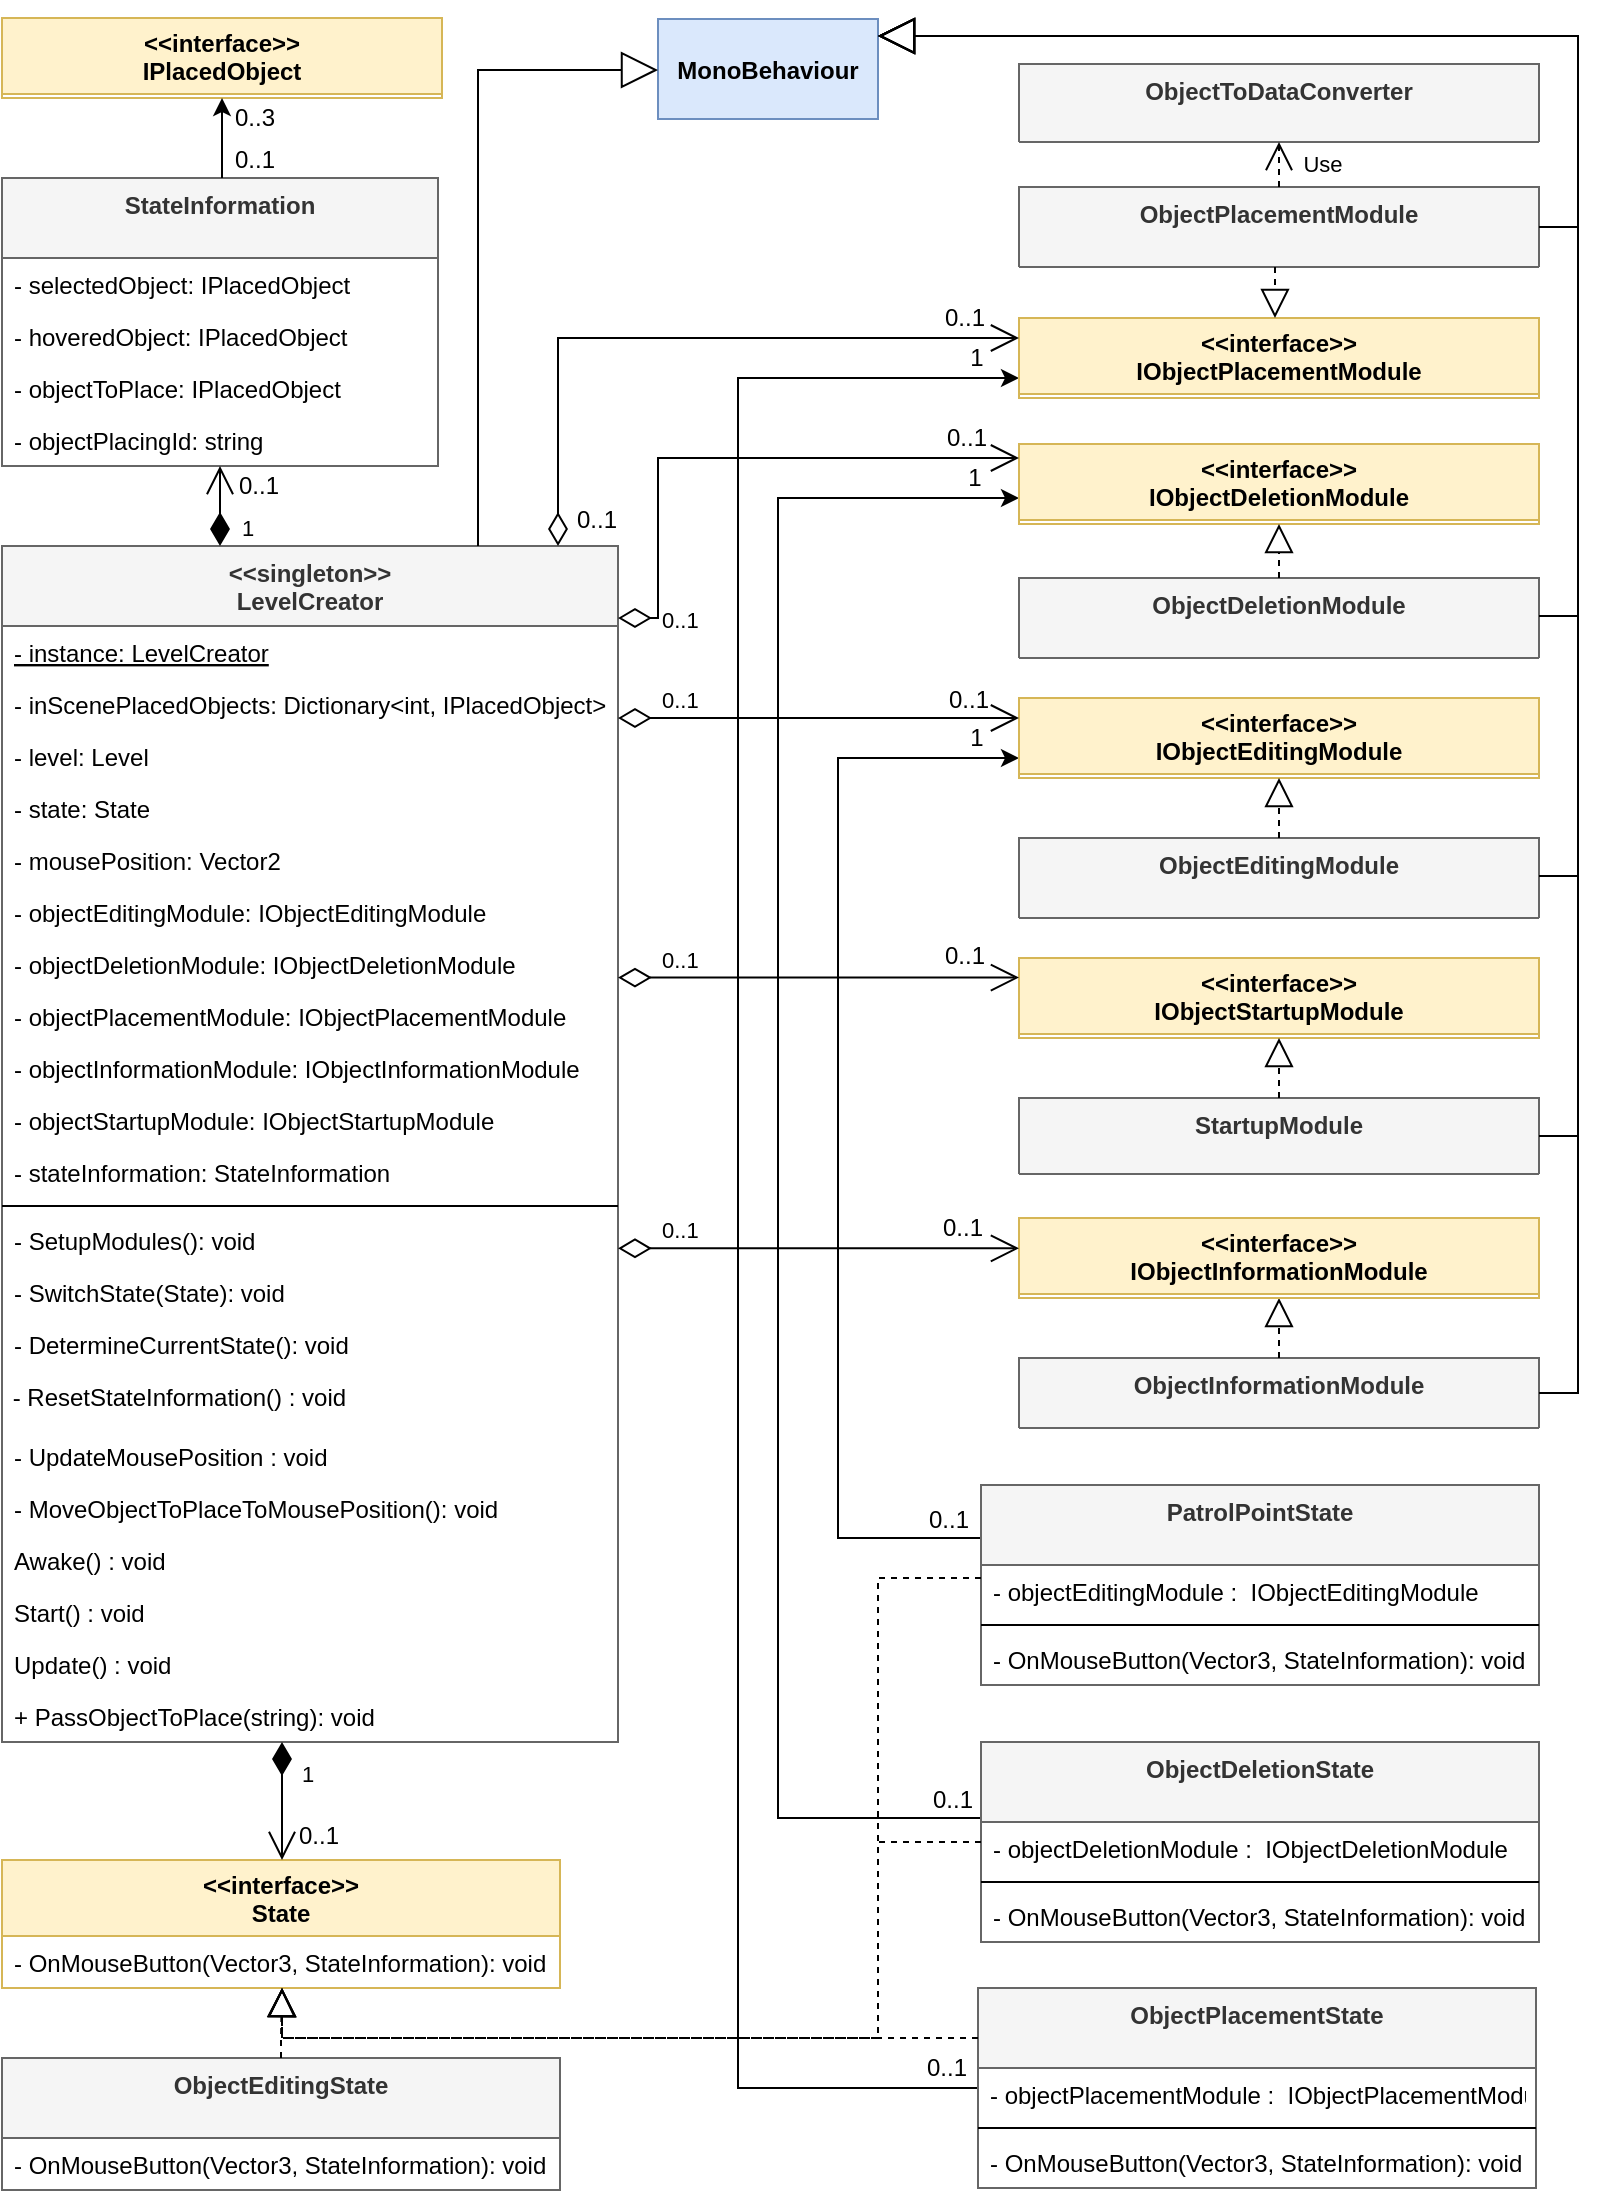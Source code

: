 <mxfile version="12.2.6" type="device" pages="1"><diagram id="MjIyoyrghmzErMLVqzsS" name="Page-1"><mxGraphModel dx="3022" dy="3231" grid="1" gridSize="10" guides="1" tooltips="1" connect="1" arrows="1" fold="1" page="1" pageScale="1" pageWidth="827" pageHeight="1169" math="0" shadow="0"><root><mxCell id="0"/><mxCell id="1" parent="0"/><mxCell id="ijMe223zkybsVcEyEz9s-1" value="&lt;&lt;singleton&gt;&gt;&#xA;LevelCreator" style="swimlane;fontStyle=1;align=center;verticalAlign=top;childLayout=stackLayout;horizontal=1;startSize=40;horizontalStack=0;resizeParent=1;resizeParentMax=0;resizeLast=0;collapsible=1;marginBottom=0;fillColor=#f5f5f5;strokeColor=#666666;fontColor=#333333;" parent="1" vertex="1"><mxGeometry x="-2468" y="-2066" width="308" height="598" as="geometry"><mxRectangle x="-680" y="226" width="100" height="40" as="alternateBounds"/></mxGeometry></mxCell><mxCell id="ijMe223zkybsVcEyEz9s-2" value="- instance: LevelCreator" style="text;align=left;verticalAlign=top;spacingLeft=4;spacingRight=4;overflow=hidden;rotatable=0;points=[[0,0.5],[1,0.5]];portConstraint=eastwest;fontStyle=4" parent="ijMe223zkybsVcEyEz9s-1" vertex="1"><mxGeometry y="40" width="308" height="26" as="geometry"/></mxCell><mxCell id="ijMe223zkybsVcEyEz9s-3" value="- inScenePlacedObjects: Dictionary&lt;int, IPlacedObject&gt; " style="text;align=left;verticalAlign=top;spacingLeft=4;spacingRight=4;overflow=hidden;rotatable=0;points=[[0,0.5],[1,0.5]];portConstraint=eastwest;" parent="ijMe223zkybsVcEyEz9s-1" vertex="1"><mxGeometry y="66" width="308" height="26" as="geometry"/></mxCell><mxCell id="ijMe223zkybsVcEyEz9s-4" value="- level: Level" style="text;align=left;verticalAlign=top;spacingLeft=4;spacingRight=4;overflow=hidden;rotatable=0;points=[[0,0.5],[1,0.5]];portConstraint=eastwest;" parent="ijMe223zkybsVcEyEz9s-1" vertex="1"><mxGeometry y="92" width="308" height="26" as="geometry"/></mxCell><mxCell id="ijMe223zkybsVcEyEz9s-5" value="- state: State" style="text;align=left;verticalAlign=top;spacingLeft=4;spacingRight=4;overflow=hidden;rotatable=0;points=[[0,0.5],[1,0.5]];portConstraint=eastwest;" parent="ijMe223zkybsVcEyEz9s-1" vertex="1"><mxGeometry y="118" width="308" height="26" as="geometry"/></mxCell><mxCell id="ijMe223zkybsVcEyEz9s-11" value="- mousePosition: Vector2" style="text;align=left;verticalAlign=top;spacingLeft=4;spacingRight=4;overflow=hidden;rotatable=0;points=[[0,0.5],[1,0.5]];portConstraint=eastwest;" parent="ijMe223zkybsVcEyEz9s-1" vertex="1"><mxGeometry y="144" width="308" height="26" as="geometry"/></mxCell><mxCell id="ijMe223zkybsVcEyEz9s-12" value="- objectEditingModule: IObjectEditingModule " style="text;align=left;verticalAlign=top;spacingLeft=4;spacingRight=4;overflow=hidden;rotatable=0;points=[[0,0.5],[1,0.5]];portConstraint=eastwest;" parent="ijMe223zkybsVcEyEz9s-1" vertex="1"><mxGeometry y="170" width="308" height="26" as="geometry"/></mxCell><mxCell id="ijMe223zkybsVcEyEz9s-13" value="- objectDeletionModule: IObjectDeletionModule " style="text;align=left;verticalAlign=top;spacingLeft=4;spacingRight=4;overflow=hidden;rotatable=0;points=[[0,0.5],[1,0.5]];portConstraint=eastwest;" parent="ijMe223zkybsVcEyEz9s-1" vertex="1"><mxGeometry y="196" width="308" height="26" as="geometry"/></mxCell><mxCell id="ijMe223zkybsVcEyEz9s-14" value="- objectPlacementModule: IObjectPlacementModule " style="text;align=left;verticalAlign=top;spacingLeft=4;spacingRight=4;overflow=hidden;rotatable=0;points=[[0,0.5],[1,0.5]];portConstraint=eastwest;" parent="ijMe223zkybsVcEyEz9s-1" vertex="1"><mxGeometry y="222" width="308" height="26" as="geometry"/></mxCell><mxCell id="ijMe223zkybsVcEyEz9s-15" value="- objectInformationModule: IObjectInformationModule " style="text;align=left;verticalAlign=top;spacingLeft=4;spacingRight=4;overflow=hidden;rotatable=0;points=[[0,0.5],[1,0.5]];portConstraint=eastwest;" parent="ijMe223zkybsVcEyEz9s-1" vertex="1"><mxGeometry y="248" width="308" height="26" as="geometry"/></mxCell><mxCell id="ijMe223zkybsVcEyEz9s-16" value="- objectStartupModule: IObjectStartupModule " style="text;align=left;verticalAlign=top;spacingLeft=4;spacingRight=4;overflow=hidden;rotatable=0;points=[[0,0.5],[1,0.5]];portConstraint=eastwest;" parent="ijMe223zkybsVcEyEz9s-1" vertex="1"><mxGeometry y="274" width="308" height="26" as="geometry"/></mxCell><mxCell id="ijMe223zkybsVcEyEz9s-17" value="- stateInformation: StateInformation" style="text;align=left;verticalAlign=top;spacingLeft=4;spacingRight=4;overflow=hidden;rotatable=0;points=[[0,0.5],[1,0.5]];portConstraint=eastwest;" parent="ijMe223zkybsVcEyEz9s-1" vertex="1"><mxGeometry y="300" width="308" height="26" as="geometry"/></mxCell><mxCell id="ijMe223zkybsVcEyEz9s-18" value="" style="line;strokeWidth=1;fillColor=none;align=left;verticalAlign=middle;spacingTop=-1;spacingLeft=3;spacingRight=3;rotatable=0;labelPosition=right;points=[];portConstraint=eastwest;" parent="ijMe223zkybsVcEyEz9s-1" vertex="1"><mxGeometry y="326" width="308" height="8" as="geometry"/></mxCell><mxCell id="ijMe223zkybsVcEyEz9s-20" value="- SetupModules(): void" style="text;align=left;verticalAlign=top;spacingLeft=4;spacingRight=4;overflow=hidden;rotatable=0;points=[[0,0.5],[1,0.5]];portConstraint=eastwest;fontStyle=0;" parent="ijMe223zkybsVcEyEz9s-1" vertex="1"><mxGeometry y="334" width="308" height="26" as="geometry"/></mxCell><mxCell id="ijMe223zkybsVcEyEz9s-21" value="- SwitchState(State): void" style="text;align=left;verticalAlign=top;spacingLeft=4;spacingRight=4;overflow=hidden;rotatable=0;points=[[0,0.5],[1,0.5]];portConstraint=eastwest;fontStyle=0;" parent="ijMe223zkybsVcEyEz9s-1" vertex="1"><mxGeometry y="360" width="308" height="26" as="geometry"/></mxCell><mxCell id="ijMe223zkybsVcEyEz9s-22" value="- DetermineCurrentState(): void" style="text;align=left;verticalAlign=top;spacingLeft=4;spacingRight=4;overflow=hidden;rotatable=0;points=[[0,0.5],[1,0.5]];portConstraint=eastwest;fontStyle=0;" parent="ijMe223zkybsVcEyEz9s-1" vertex="1"><mxGeometry y="386" width="308" height="26" as="geometry"/></mxCell><mxCell id="ijMe223zkybsVcEyEz9s-23" value="&amp;nbsp;- ResetStateInformation() : void" style="text;html=1;verticalAlign=top;" parent="ijMe223zkybsVcEyEz9s-1" vertex="1"><mxGeometry y="412" width="308" height="30" as="geometry"/></mxCell><mxCell id="ijMe223zkybsVcEyEz9s-29" value="- UpdateMousePosition : void " style="text;align=left;verticalAlign=top;spacingLeft=4;spacingRight=4;overflow=hidden;rotatable=0;points=[[0,0.5],[1,0.5]];portConstraint=eastwest;" parent="ijMe223zkybsVcEyEz9s-1" vertex="1"><mxGeometry y="442" width="308" height="26" as="geometry"/></mxCell><mxCell id="ijMe223zkybsVcEyEz9s-25" value="- MoveObjectToPlaceToMousePosition(): void" style="text;align=left;verticalAlign=top;spacingLeft=4;spacingRight=4;overflow=hidden;rotatable=0;points=[[0,0.5],[1,0.5]];portConstraint=eastwest;fontStyle=0;" parent="ijMe223zkybsVcEyEz9s-1" vertex="1"><mxGeometry y="468" width="308" height="26" as="geometry"/></mxCell><mxCell id="ijMe223zkybsVcEyEz9s-26" value="Awake() : void " style="text;align=left;verticalAlign=top;spacingLeft=4;spacingRight=4;overflow=hidden;rotatable=0;points=[[0,0.5],[1,0.5]];portConstraint=eastwest;" parent="ijMe223zkybsVcEyEz9s-1" vertex="1"><mxGeometry y="494" width="308" height="26" as="geometry"/></mxCell><mxCell id="ijMe223zkybsVcEyEz9s-27" value="Start() : void " style="text;align=left;verticalAlign=top;spacingLeft=4;spacingRight=4;overflow=hidden;rotatable=0;points=[[0,0.5],[1,0.5]];portConstraint=eastwest;" parent="ijMe223zkybsVcEyEz9s-1" vertex="1"><mxGeometry y="520" width="308" height="26" as="geometry"/></mxCell><mxCell id="ijMe223zkybsVcEyEz9s-28" value="Update() : void " style="text;align=left;verticalAlign=top;spacingLeft=4;spacingRight=4;overflow=hidden;rotatable=0;points=[[0,0.5],[1,0.5]];portConstraint=eastwest;" parent="ijMe223zkybsVcEyEz9s-1" vertex="1"><mxGeometry y="546" width="308" height="26" as="geometry"/></mxCell><mxCell id="ijMe223zkybsVcEyEz9s-30" value="+ PassObjectToPlace(string): void" style="text;align=left;verticalAlign=top;spacingLeft=4;spacingRight=4;overflow=hidden;rotatable=0;points=[[0,0.5],[1,0.5]];portConstraint=eastwest;fontStyle=0;" parent="ijMe223zkybsVcEyEz9s-1" vertex="1"><mxGeometry y="572" width="308" height="26" as="geometry"/></mxCell><mxCell id="ijMe223zkybsVcEyEz9s-35" value="ObjectToDataConverter" style="swimlane;fontStyle=1;align=center;verticalAlign=top;childLayout=stackLayout;horizontal=1;startSize=40;horizontalStack=0;resizeParent=1;resizeParentMax=0;resizeLast=0;collapsible=1;marginBottom=0;fillColor=#f5f5f5;strokeColor=#666666;fontColor=#333333;" parent="1" vertex="1"><mxGeometry x="-1959.5" y="-2307" width="260" height="39" as="geometry"/></mxCell><mxCell id="ijMe223zkybsVcEyEz9s-36" value="&#xA;&lt;&lt;interface&gt;&gt;&#xA;IPlacedObject&#xA;" style="swimlane;fontStyle=1;childLayout=stackLayout;horizontal=1;startSize=38;fillColor=#fff2cc;horizontalStack=0;resizeParent=1;resizeParentMax=0;resizeLast=0;collapsible=1;marginBottom=0;labelBackgroundColor=none;strokeColor=#d6b656;" parent="1" vertex="1"><mxGeometry x="-2468" y="-2330" width="220" height="40" as="geometry"/></mxCell><mxCell id="ijMe223zkybsVcEyEz9s-38" value="ObjectDeletionModule" style="swimlane;fontStyle=1;align=center;verticalAlign=top;childLayout=stackLayout;horizontal=1;startSize=40;horizontalStack=0;resizeParent=1;resizeParentMax=0;resizeLast=0;collapsible=1;marginBottom=0;fillColor=#f5f5f5;strokeColor=#666666;fontColor=#333333;" parent="1" vertex="1"><mxGeometry x="-1959.5" y="-2050" width="260" height="40" as="geometry"/></mxCell><mxCell id="ijMe223zkybsVcEyEz9s-44" value="ObjectPlacementModule" style="swimlane;fontStyle=1;align=center;verticalAlign=top;childLayout=stackLayout;horizontal=1;startSize=40;horizontalStack=0;resizeParent=1;resizeParentMax=0;resizeLast=0;collapsible=1;marginBottom=0;fillColor=#f5f5f5;strokeColor=#666666;fontColor=#333333;" parent="1" vertex="1"><mxGeometry x="-1959.5" y="-2245.5" width="260" height="40" as="geometry"/></mxCell><mxCell id="ijMe223zkybsVcEyEz9s-53" value="ObjectEditingModule" style="swimlane;fontStyle=1;align=center;verticalAlign=top;childLayout=stackLayout;horizontal=1;startSize=40;horizontalStack=0;resizeParent=1;resizeParentMax=0;resizeLast=0;collapsible=1;marginBottom=0;fillColor=#f5f5f5;strokeColor=#666666;fontColor=#333333;" parent="1" vertex="1"><mxGeometry x="-1959.5" y="-1920" width="260" height="40" as="geometry"/></mxCell><mxCell id="ijMe223zkybsVcEyEz9s-58" value="Use" style="endArrow=open;endSize=12;dashed=1;html=1;rounded=0;edgeStyle=orthogonalEdgeStyle;" parent="1" source="ijMe223zkybsVcEyEz9s-44" target="ijMe223zkybsVcEyEz9s-35" edge="1"><mxGeometry x="0.043" y="-21" width="160" relative="1" as="geometry"><mxPoint x="-1830.167" y="-2260" as="sourcePoint"/><mxPoint x="-1830.167" y="-2291" as="targetPoint"/><Array as="points"/><mxPoint as="offset"/></mxGeometry></mxCell><mxCell id="ijMe223zkybsVcEyEz9s-59" value="StartupModule" style="swimlane;fontStyle=1;align=center;verticalAlign=top;childLayout=stackLayout;horizontal=1;startSize=40;horizontalStack=0;resizeParent=1;resizeParentMax=0;resizeLast=0;collapsible=1;marginBottom=0;fillColor=#f5f5f5;strokeColor=#666666;fontColor=#333333;" parent="1" vertex="1"><mxGeometry x="-1959.5" y="-1790" width="260" height="38" as="geometry"/></mxCell><mxCell id="ijMe223zkybsVcEyEz9s-65" value="ObjectInformationModule" style="swimlane;fontStyle=1;align=center;verticalAlign=top;childLayout=stackLayout;horizontal=1;startSize=40;horizontalStack=0;resizeParent=1;resizeParentMax=0;resizeLast=0;collapsible=1;marginBottom=0;fillColor=#f5f5f5;strokeColor=#666666;fontColor=#333333;" parent="1" vertex="1"><mxGeometry x="-1959.5" y="-1660" width="260" height="35" as="geometry"/></mxCell><mxCell id="ijMe223zkybsVcEyEz9s-74" value="&#xA;&lt;&lt;interface&gt;&gt;&#xA;State&#xA;" style="swimlane;fontStyle=1;childLayout=stackLayout;horizontal=1;startSize=38;fillColor=#fff2cc;horizontalStack=0;resizeParent=1;resizeParentMax=0;resizeLast=0;collapsible=1;marginBottom=0;labelBackgroundColor=none;strokeColor=#d6b656;" parent="1" vertex="1"><mxGeometry x="-2468" y="-1409" width="279" height="64" as="geometry"/></mxCell><mxCell id="ijMe223zkybsVcEyEz9s-75" value="- OnMouseButton(Vector3, StateInformation): void" style="text;align=left;verticalAlign=top;spacingLeft=4;spacingRight=4;overflow=hidden;rotatable=0;points=[[0,0.5],[1,0.5]];portConstraint=eastwest;fontStyle=0;" parent="ijMe223zkybsVcEyEz9s-74" vertex="1"><mxGeometry y="38" width="279" height="26" as="geometry"/></mxCell><mxCell id="ijMe223zkybsVcEyEz9s-76" value="1" style="endArrow=open;html=1;endSize=12;startArrow=diamondThin;startSize=14;startFill=1;edgeStyle=orthogonalEdgeStyle;align=left;verticalAlign=bottom;" parent="1" source="ijMe223zkybsVcEyEz9s-1" target="ijMe223zkybsVcEyEz9s-74" edge="1"><mxGeometry x="-0.176" y="8" relative="1" as="geometry"><mxPoint x="-2250" y="-1046" as="sourcePoint"/><mxPoint x="-2090" y="-1046" as="targetPoint"/><mxPoint as="offset"/><Array as="points"><mxPoint x="-2328" y="-1430"/><mxPoint x="-2328" y="-1430"/></Array></mxGeometry></mxCell><mxCell id="ijMe223zkybsVcEyEz9s-77" value="0..1" style="text;html=1;resizable=0;points=[];align=center;verticalAlign=middle;labelBackgroundColor=#ffffff;" parent="ijMe223zkybsVcEyEz9s-76" vertex="1" connectable="0"><mxGeometry x="0.294" y="1" relative="1" as="geometry"><mxPoint x="17" y="9" as="offset"/></mxGeometry></mxCell><mxCell id="ijMe223zkybsVcEyEz9s-78" style="edgeStyle=orthogonalEdgeStyle;rounded=0;orthogonalLoop=1;jettySize=auto;html=1;" parent="1" source="ijMe223zkybsVcEyEz9s-80" target="ijMe223zkybsVcEyEz9s-103" edge="1"><mxGeometry relative="1" as="geometry"><mxPoint x="-1876.5" y="-1246" as="targetPoint"/><Array as="points"><mxPoint x="-2100" y="-1295"/><mxPoint x="-2100" y="-2150"/></Array></mxGeometry></mxCell><mxCell id="ijMe223zkybsVcEyEz9s-79" value="1" style="text;html=1;resizable=0;points=[];align=center;verticalAlign=middle;labelBackgroundColor=#ffffff;" parent="ijMe223zkybsVcEyEz9s-78" vertex="1" connectable="0"><mxGeometry x="0.972" y="2" relative="1" as="geometry"><mxPoint x="-6" y="-8" as="offset"/></mxGeometry></mxCell><mxCell id="ijMe223zkybsVcEyEz9s-162" value="0..1" style="text;html=1;resizable=0;points=[];align=center;verticalAlign=middle;labelBackgroundColor=#ffffff;" parent="ijMe223zkybsVcEyEz9s-78" vertex="1" connectable="0"><mxGeometry x="-0.983" y="3" relative="1" as="geometry"><mxPoint x="-6.5" y="-13" as="offset"/></mxGeometry></mxCell><mxCell id="ijMe223zkybsVcEyEz9s-80" value="ObjectPlacementState" style="swimlane;fontStyle=1;align=center;verticalAlign=top;childLayout=stackLayout;horizontal=1;startSize=40;horizontalStack=0;resizeParent=1;resizeParentMax=0;resizeLast=0;collapsible=1;marginBottom=0;fillColor=#f5f5f5;strokeColor=#666666;fontColor=#333333;" parent="1" vertex="1"><mxGeometry x="-1980" y="-1345" width="279" height="100" as="geometry"/></mxCell><mxCell id="ijMe223zkybsVcEyEz9s-81" value="- objectPlacementModule :  IObjectPlacementModule" style="text;align=left;verticalAlign=top;spacingLeft=4;spacingRight=4;overflow=hidden;rotatable=0;points=[[0,0.5],[1,0.5]];portConstraint=eastwest;fontStyle=0;" parent="ijMe223zkybsVcEyEz9s-80" vertex="1"><mxGeometry y="40" width="279" height="26" as="geometry"/></mxCell><mxCell id="ijMe223zkybsVcEyEz9s-82" value="" style="line;strokeWidth=1;align=left;verticalAlign=middle;spacingTop=-1;spacingLeft=3;spacingRight=3;rotatable=0;labelPosition=right;points=[];portConstraint=eastwest;" parent="ijMe223zkybsVcEyEz9s-80" vertex="1"><mxGeometry y="66" width="279" height="8" as="geometry"/></mxCell><mxCell id="ijMe223zkybsVcEyEz9s-83" value="- OnMouseButton(Vector3, StateInformation): void" style="text;align=left;verticalAlign=top;spacingLeft=4;spacingRight=4;overflow=hidden;rotatable=0;points=[[0,0.5],[1,0.5]];portConstraint=eastwest;fontStyle=0;" parent="ijMe223zkybsVcEyEz9s-80" vertex="1"><mxGeometry y="74" width="279" height="26" as="geometry"/></mxCell><mxCell id="ijMe223zkybsVcEyEz9s-84" style="edgeStyle=orthogonalEdgeStyle;rounded=0;orthogonalLoop=1;jettySize=auto;html=1;" parent="1" source="ijMe223zkybsVcEyEz9s-86" target="ijMe223zkybsVcEyEz9s-105" edge="1"><mxGeometry relative="1" as="geometry"><Array as="points"><mxPoint x="-2080" y="-1430"/><mxPoint x="-2080" y="-2090"/></Array></mxGeometry></mxCell><mxCell id="ijMe223zkybsVcEyEz9s-85" value="1" style="text;html=1;resizable=0;points=[];align=center;verticalAlign=middle;labelBackgroundColor=#ffffff;" parent="ijMe223zkybsVcEyEz9s-84" vertex="1" connectable="0"><mxGeometry x="0.968" y="1" relative="1" as="geometry"><mxPoint x="-9" y="-9" as="offset"/></mxGeometry></mxCell><mxCell id="ijMe223zkybsVcEyEz9s-161" value="0..1" style="text;html=1;resizable=0;points=[];align=center;verticalAlign=middle;labelBackgroundColor=#ffffff;" parent="ijMe223zkybsVcEyEz9s-84" vertex="1" connectable="0"><mxGeometry x="-0.942" y="2" relative="1" as="geometry"><mxPoint x="10.5" y="-11.5" as="offset"/></mxGeometry></mxCell><mxCell id="ijMe223zkybsVcEyEz9s-86" value="ObjectDeletionState" style="swimlane;fontStyle=1;align=center;verticalAlign=top;childLayout=stackLayout;horizontal=1;startSize=40;horizontalStack=0;resizeParent=1;resizeParentMax=0;resizeLast=0;collapsible=1;marginBottom=0;fillColor=#f5f5f5;strokeColor=#666666;fontColor=#333333;" parent="1" vertex="1"><mxGeometry x="-1978.5" y="-1468" width="279" height="100" as="geometry"/></mxCell><mxCell id="ijMe223zkybsVcEyEz9s-87" value="- objectDeletionModule :  IObjectDeletionModule" style="text;align=left;verticalAlign=top;spacingLeft=4;spacingRight=4;overflow=hidden;rotatable=0;points=[[0,0.5],[1,0.5]];portConstraint=eastwest;fontStyle=0;" parent="ijMe223zkybsVcEyEz9s-86" vertex="1"><mxGeometry y="40" width="279" height="26" as="geometry"/></mxCell><mxCell id="ijMe223zkybsVcEyEz9s-88" value="" style="line;strokeWidth=1;align=left;verticalAlign=middle;spacingTop=-1;spacingLeft=3;spacingRight=3;rotatable=0;labelPosition=right;points=[];portConstraint=eastwest;" parent="ijMe223zkybsVcEyEz9s-86" vertex="1"><mxGeometry y="66" width="279" height="8" as="geometry"/></mxCell><mxCell id="ijMe223zkybsVcEyEz9s-89" value="- OnMouseButton(Vector3, StateInformation): void" style="text;align=left;verticalAlign=top;spacingLeft=4;spacingRight=4;overflow=hidden;rotatable=0;points=[[0,0.5],[1,0.5]];portConstraint=eastwest;fontStyle=0;" parent="ijMe223zkybsVcEyEz9s-86" vertex="1"><mxGeometry y="74" width="279" height="26" as="geometry"/></mxCell><mxCell id="ijMe223zkybsVcEyEz9s-90" value="ObjectEditingState" style="swimlane;fontStyle=1;align=center;verticalAlign=top;childLayout=stackLayout;horizontal=1;startSize=40;horizontalStack=0;resizeParent=1;resizeParentMax=0;resizeLast=0;collapsible=1;marginBottom=0;fillColor=#f5f5f5;strokeColor=#666666;fontColor=#333333;" parent="1" vertex="1"><mxGeometry x="-2468" y="-1310" width="279" height="66" as="geometry"/></mxCell><mxCell id="ijMe223zkybsVcEyEz9s-92" value="- OnMouseButton(Vector3, StateInformation): void" style="text;align=left;verticalAlign=top;spacingLeft=4;spacingRight=4;overflow=hidden;rotatable=0;points=[[0,0.5],[1,0.5]];portConstraint=eastwest;fontStyle=0;" parent="ijMe223zkybsVcEyEz9s-90" vertex="1"><mxGeometry y="40" width="279" height="26" as="geometry"/></mxCell><mxCell id="ijMe223zkybsVcEyEz9s-93" style="edgeStyle=orthogonalEdgeStyle;rounded=0;orthogonalLoop=1;jettySize=auto;html=1;" parent="1" source="ijMe223zkybsVcEyEz9s-95" target="ijMe223zkybsVcEyEz9s-107" edge="1"><mxGeometry relative="1" as="geometry"><Array as="points"><mxPoint x="-2050" y="-1570"/><mxPoint x="-2050" y="-1960"/></Array></mxGeometry></mxCell><mxCell id="ijMe223zkybsVcEyEz9s-94" value="1" style="text;html=1;resizable=0;points=[];align=center;verticalAlign=middle;labelBackgroundColor=#ffffff;" parent="ijMe223zkybsVcEyEz9s-93" vertex="1" connectable="0"><mxGeometry x="0.975" y="1" relative="1" as="geometry"><mxPoint x="-14.5" y="-9" as="offset"/></mxGeometry></mxCell><mxCell id="ijMe223zkybsVcEyEz9s-160" value="0..1" style="text;html=1;resizable=0;points=[];align=center;verticalAlign=middle;labelBackgroundColor=#ffffff;" parent="ijMe223zkybsVcEyEz9s-93" vertex="1" connectable="0"><mxGeometry x="-0.969" y="-1" relative="1" as="geometry"><mxPoint x="-8" y="-8.5" as="offset"/></mxGeometry></mxCell><mxCell id="ijMe223zkybsVcEyEz9s-95" value="PatrolPointState" style="swimlane;fontStyle=1;align=center;verticalAlign=top;childLayout=stackLayout;horizontal=1;startSize=40;horizontalStack=0;resizeParent=1;resizeParentMax=0;resizeLast=0;collapsible=1;marginBottom=0;fillColor=#f5f5f5;strokeColor=#666666;fontColor=#333333;" parent="1" vertex="1"><mxGeometry x="-1978.5" y="-1596.5" width="279" height="100" as="geometry"/></mxCell><mxCell id="ijMe223zkybsVcEyEz9s-96" value="- objectEditingModule :  IObjectEditingModule" style="text;align=left;verticalAlign=top;spacingLeft=4;spacingRight=4;overflow=hidden;rotatable=0;points=[[0,0.5],[1,0.5]];portConstraint=eastwest;fontStyle=0;" parent="ijMe223zkybsVcEyEz9s-95" vertex="1"><mxGeometry y="40" width="279" height="26" as="geometry"/></mxCell><mxCell id="ijMe223zkybsVcEyEz9s-97" value="" style="line;strokeWidth=1;align=left;verticalAlign=middle;spacingTop=-1;spacingLeft=3;spacingRight=3;rotatable=0;labelPosition=right;points=[];portConstraint=eastwest;" parent="ijMe223zkybsVcEyEz9s-95" vertex="1"><mxGeometry y="66" width="279" height="8" as="geometry"/></mxCell><mxCell id="ijMe223zkybsVcEyEz9s-98" value="- OnMouseButton(Vector3, StateInformation): void" style="text;align=left;verticalAlign=top;spacingLeft=4;spacingRight=4;overflow=hidden;rotatable=0;points=[[0,0.5],[1,0.5]];portConstraint=eastwest;fontStyle=0;" parent="ijMe223zkybsVcEyEz9s-95" vertex="1"><mxGeometry y="74" width="279" height="26" as="geometry"/></mxCell><mxCell id="ijMe223zkybsVcEyEz9s-99" value="" style="endArrow=block;dashed=1;endFill=0;endSize=12;html=1;rounded=0;edgeStyle=orthogonalEdgeStyle;" parent="1" source="ijMe223zkybsVcEyEz9s-80" target="ijMe223zkybsVcEyEz9s-74" edge="1"><mxGeometry width="160" relative="1" as="geometry"><mxPoint x="-2288.5" y="-1059.5" as="sourcePoint"/><mxPoint x="-2350" y="-1059.5" as="targetPoint"/><Array as="points"><mxPoint x="-2328" y="-1320"/></Array></mxGeometry></mxCell><mxCell id="ijMe223zkybsVcEyEz9s-100" value="" style="endArrow=block;dashed=1;endFill=0;endSize=12;html=1;rounded=0;edgeStyle=orthogonalEdgeStyle;" parent="1" source="ijMe223zkybsVcEyEz9s-86" target="ijMe223zkybsVcEyEz9s-74" edge="1"><mxGeometry width="160" relative="1" as="geometry"><mxPoint x="-2078.5" y="-1076" as="sourcePoint"/><mxPoint x="-2140" y="-1076" as="targetPoint"/><Array as="points"><mxPoint x="-2030" y="-1418"/><mxPoint x="-2030" y="-1320"/><mxPoint x="-2328" y="-1320"/></Array></mxGeometry></mxCell><mxCell id="ijMe223zkybsVcEyEz9s-101" value="" style="endArrow=block;dashed=1;endFill=0;endSize=12;html=1;rounded=0;edgeStyle=orthogonalEdgeStyle;" parent="1" source="ijMe223zkybsVcEyEz9s-90" target="ijMe223zkybsVcEyEz9s-74" edge="1"><mxGeometry width="160" relative="1" as="geometry"><mxPoint x="-1988.5" y="-1096" as="sourcePoint"/><mxPoint x="-2050" y="-1096" as="targetPoint"/><Array as="points"><mxPoint x="-2329" y="-1320"/><mxPoint x="-2328" y="-1320"/></Array></mxGeometry></mxCell><mxCell id="ijMe223zkybsVcEyEz9s-102" value="" style="endArrow=block;dashed=1;endFill=0;endSize=12;html=1;rounded=0;edgeStyle=orthogonalEdgeStyle;" parent="1" source="ijMe223zkybsVcEyEz9s-95" target="ijMe223zkybsVcEyEz9s-74" edge="1"><mxGeometry width="160" relative="1" as="geometry"><mxPoint x="-1868.5" y="-1146" as="sourcePoint"/><mxPoint x="-1930" y="-1146" as="targetPoint"/><Array as="points"><mxPoint x="-2030" y="-1550"/><mxPoint x="-2030" y="-1320"/><mxPoint x="-2328" y="-1320"/></Array></mxGeometry></mxCell><mxCell id="ijMe223zkybsVcEyEz9s-103" value="&lt;&lt;interface&gt;&gt;&#xA;IObjectPlacementModule" style="swimlane;fontStyle=1;childLayout=stackLayout;horizontal=1;startSize=38;fillColor=#fff2cc;horizontalStack=0;resizeParent=1;resizeParentMax=0;resizeLast=0;collapsible=1;marginBottom=0;labelBackgroundColor=none;strokeColor=#d6b656;" parent="1" vertex="1"><mxGeometry x="-1959.5" y="-2180" width="260" height="40" as="geometry"/></mxCell><mxCell id="ijMe223zkybsVcEyEz9s-104" value="" style="endArrow=block;dashed=1;endFill=0;endSize=12;html=1;rounded=0;edgeStyle=orthogonalEdgeStyle;" parent="1" source="ijMe223zkybsVcEyEz9s-44" target="ijMe223zkybsVcEyEz9s-103" edge="1"><mxGeometry width="160" relative="1" as="geometry"><mxPoint x="-1119" y="-2161" as="sourcePoint"/><mxPoint x="-1812" y="-2291" as="targetPoint"/><Array as="points"><mxPoint x="-1831.5" y="-2200"/><mxPoint x="-1831.5" y="-2200"/></Array></mxGeometry></mxCell><mxCell id="ijMe223zkybsVcEyEz9s-105" value="&lt;&lt;interface&gt;&gt;&#xA;IObjectDeletionModule" style="swimlane;fontStyle=1;childLayout=stackLayout;horizontal=1;startSize=38;fillColor=#fff2cc;horizontalStack=0;resizeParent=1;resizeParentMax=0;resizeLast=0;collapsible=1;marginBottom=0;labelBackgroundColor=none;strokeColor=#d6b656;" parent="1" vertex="1"><mxGeometry x="-1959.5" y="-2117" width="260" height="40" as="geometry"/></mxCell><mxCell id="ijMe223zkybsVcEyEz9s-106" value="" style="endArrow=block;dashed=1;endFill=0;endSize=12;html=1;rounded=0;edgeStyle=orthogonalEdgeStyle;" parent="1" source="ijMe223zkybsVcEyEz9s-38" target="ijMe223zkybsVcEyEz9s-105" edge="1"><mxGeometry width="160" relative="1" as="geometry"><mxPoint x="-1291" y="-2070" as="sourcePoint"/><mxPoint x="-1623" y="-2070" as="targetPoint"/><Array as="points"/></mxGeometry></mxCell><mxCell id="ijMe223zkybsVcEyEz9s-107" value="&lt;&lt;interface&gt;&gt;&#xA;IObjectEditingModule" style="swimlane;fontStyle=1;childLayout=stackLayout;horizontal=1;startSize=38;fillColor=#fff2cc;horizontalStack=0;resizeParent=1;resizeParentMax=0;resizeLast=0;collapsible=1;marginBottom=0;labelBackgroundColor=none;strokeColor=#d6b656;" parent="1" vertex="1"><mxGeometry x="-1959.5" y="-1990" width="260" height="40" as="geometry"/></mxCell><mxCell id="ijMe223zkybsVcEyEz9s-108" value="" style="endArrow=block;dashed=1;endFill=0;endSize=12;html=1;rounded=0;edgeStyle=orthogonalEdgeStyle;" parent="1" source="ijMe223zkybsVcEyEz9s-53" target="ijMe223zkybsVcEyEz9s-107" edge="1"><mxGeometry width="160" relative="1" as="geometry"><mxPoint x="-1228.5" y="-1823" as="sourcePoint"/><mxPoint x="-1574.5" y="-1823" as="targetPoint"/><Array as="points"><mxPoint x="-1829.5" y="-1930"/><mxPoint x="-1829.5" y="-1930"/></Array></mxGeometry></mxCell><mxCell id="ijMe223zkybsVcEyEz9s-109" value="&lt;&lt;interface&gt;&gt;&#xA;IObjectStartupModule" style="swimlane;fontStyle=1;childLayout=stackLayout;horizontal=1;startSize=38;fillColor=#fff2cc;horizontalStack=0;resizeParent=1;resizeParentMax=0;resizeLast=0;collapsible=1;marginBottom=0;labelBackgroundColor=none;strokeColor=#d6b656;" parent="1" vertex="1"><mxGeometry x="-1959.5" y="-1860" width="260" height="40" as="geometry"/></mxCell><mxCell id="ijMe223zkybsVcEyEz9s-110" value="" style="endArrow=block;dashed=1;endFill=0;endSize=12;html=1;rounded=0;edgeStyle=orthogonalEdgeStyle;" parent="1" source="ijMe223zkybsVcEyEz9s-59" target="ijMe223zkybsVcEyEz9s-109" edge="1"><mxGeometry width="160" relative="1" as="geometry"><mxPoint x="-1228.5" y="-1653" as="sourcePoint"/><mxPoint x="-1578" y="-1653" as="targetPoint"/><Array as="points"><mxPoint x="-1829.5" y="-1790"/><mxPoint x="-1829.5" y="-1790"/></Array></mxGeometry></mxCell><mxCell id="ijMe223zkybsVcEyEz9s-111" value="" style="endArrow=block;dashed=1;endFill=0;endSize=12;html=1;rounded=0;edgeStyle=orthogonalEdgeStyle;" parent="1" source="ijMe223zkybsVcEyEz9s-65" target="ijMe223zkybsVcEyEz9s-112" edge="1"><mxGeometry width="160" relative="1" as="geometry"><mxPoint x="-1280.5" y="-1435" as="sourcePoint"/><mxPoint x="-1629.5" y="-1495" as="targetPoint"/><Array as="points"/></mxGeometry></mxCell><mxCell id="ijMe223zkybsVcEyEz9s-112" value="&lt;&lt;interface&gt;&gt;&#xA;IObjectInformationModule" style="swimlane;fontStyle=1;childLayout=stackLayout;horizontal=1;startSize=38;fillColor=#fff2cc;horizontalStack=0;resizeParent=1;resizeParentMax=0;resizeLast=0;collapsible=1;marginBottom=0;labelBackgroundColor=none;strokeColor=#d6b656;" parent="1" vertex="1"><mxGeometry x="-1959.5" y="-1730" width="260" height="40" as="geometry"/></mxCell><mxCell id="ijMe223zkybsVcEyEz9s-113" value="0..1" style="endArrow=open;html=1;endSize=12;startArrow=diamondThin;startSize=14;startFill=0;edgeStyle=orthogonalEdgeStyle;align=left;verticalAlign=bottom;rounded=0;" parent="1" edge="1"><mxGeometry x="-0.002" y="-80" relative="1" as="geometry"><mxPoint x="-2160" y="-1714.857" as="sourcePoint"/><mxPoint x="-1959.5" y="-1714.857" as="targetPoint"/><Array as="points"><mxPoint x="-2060" y="-1715"/><mxPoint x="-2060" y="-1715"/></Array><mxPoint x="-80" y="-80" as="offset"/></mxGeometry></mxCell><mxCell id="ijMe223zkybsVcEyEz9s-114" value="0..1" style="text;html=1;resizable=0;points=[];align=center;verticalAlign=middle;labelBackgroundColor=#ffffff;" parent="ijMe223zkybsVcEyEz9s-113" vertex="1" connectable="0"><mxGeometry x="0.657" y="-1" relative="1" as="geometry"><mxPoint x="6" y="-11" as="offset"/></mxGeometry></mxCell><mxCell id="ijMe223zkybsVcEyEz9s-115" value="0..1" style="endArrow=open;html=1;endSize=12;startArrow=diamondThin;startSize=14;startFill=0;edgeStyle=orthogonalEdgeStyle;align=left;verticalAlign=bottom;rounded=0;" parent="1" edge="1"><mxGeometry x="-0.102" y="-70" relative="1" as="geometry"><mxPoint x="-2160" y="-1850.19" as="sourcePoint"/><mxPoint x="-1959.5" y="-1850.19" as="targetPoint"/><Array as="points"><mxPoint x="-2070" y="-1850"/><mxPoint x="-2070" y="-1850"/></Array><mxPoint x="-70" y="-70" as="offset"/></mxGeometry></mxCell><mxCell id="ijMe223zkybsVcEyEz9s-116" value="0..1" style="text;html=1;resizable=0;points=[];align=center;verticalAlign=middle;labelBackgroundColor=#ffffff;" parent="ijMe223zkybsVcEyEz9s-115" vertex="1" connectable="0"><mxGeometry x="0.696" y="2" relative="1" as="geometry"><mxPoint x="3" y="-9" as="offset"/></mxGeometry></mxCell><mxCell id="ijMe223zkybsVcEyEz9s-117" value="0..1" style="endArrow=open;html=1;endSize=12;startArrow=diamondThin;startSize=14;startFill=0;edgeStyle=orthogonalEdgeStyle;align=left;verticalAlign=bottom;rounded=0;" parent="1" source="ijMe223zkybsVcEyEz9s-1" target="ijMe223zkybsVcEyEz9s-107" edge="1"><mxGeometry x="-0.8" relative="1" as="geometry"><mxPoint x="-2041" y="-1626.357" as="sourcePoint"/><mxPoint x="-1863" y="-1626.357" as="targetPoint"/><Array as="points"><mxPoint x="-1980" y="-1980"/><mxPoint x="-1980" y="-1980"/></Array><mxPoint as="offset"/></mxGeometry></mxCell><mxCell id="ijMe223zkybsVcEyEz9s-118" value="0..1" style="text;html=1;resizable=0;points=[];align=center;verticalAlign=middle;labelBackgroundColor=#ffffff;" parent="ijMe223zkybsVcEyEz9s-117" vertex="1" connectable="0"><mxGeometry x="0.676" relative="1" as="geometry"><mxPoint x="6.5" y="-9.5" as="offset"/></mxGeometry></mxCell><mxCell id="ijMe223zkybsVcEyEz9s-119" value="0..1" style="endArrow=open;html=1;endSize=12;startArrow=diamondThin;startSize=14;startFill=0;edgeStyle=orthogonalEdgeStyle;align=left;verticalAlign=bottom;rounded=0;" parent="1" source="ijMe223zkybsVcEyEz9s-1" target="ijMe223zkybsVcEyEz9s-105" edge="1"><mxGeometry x="-0.857" y="-10" relative="1" as="geometry"><mxPoint x="-2050.5" y="-1786.214" as="sourcePoint"/><mxPoint x="-1870" y="-1786.214" as="targetPoint"/><Array as="points"><mxPoint x="-2140" y="-2030"/><mxPoint x="-2140" y="-2110"/></Array><mxPoint x="-10" y="10" as="offset"/></mxGeometry></mxCell><mxCell id="ijMe223zkybsVcEyEz9s-120" value="0..1" style="text;html=1;resizable=0;points=[];align=center;verticalAlign=middle;labelBackgroundColor=#ffffff;" parent="ijMe223zkybsVcEyEz9s-119" vertex="1" connectable="0"><mxGeometry x="0.757" y="1" relative="1" as="geometry"><mxPoint x="7.5" y="-9" as="offset"/></mxGeometry></mxCell><mxCell id="ijMe223zkybsVcEyEz9s-121" value="" style="endArrow=open;html=1;endSize=12;startArrow=diamondThin;startSize=14;startFill=0;edgeStyle=orthogonalEdgeStyle;align=left;verticalAlign=bottom;rounded=0;" parent="1" source="ijMe223zkybsVcEyEz9s-1" target="ijMe223zkybsVcEyEz9s-103" edge="1"><mxGeometry x="-0.358" y="-90" relative="1" as="geometry"><mxPoint x="-2050" y="-1906.214" as="sourcePoint"/><mxPoint x="-1866" y="-1906.214" as="targetPoint"/><Array as="points"><mxPoint x="-2190" y="-2170"/></Array><mxPoint as="offset"/></mxGeometry></mxCell><mxCell id="ijMe223zkybsVcEyEz9s-122" value="0..1" style="text;html=1;resizable=0;points=[];align=center;verticalAlign=middle;labelBackgroundColor=#ffffff;" parent="ijMe223zkybsVcEyEz9s-121" vertex="1" connectable="0"><mxGeometry x="0.763" y="-2" relative="1" as="geometry"><mxPoint x="12" y="-12" as="offset"/></mxGeometry></mxCell><mxCell id="ijMe223zkybsVcEyEz9s-149" value="0..1" style="text;html=1;resizable=0;points=[];align=center;verticalAlign=middle;labelBackgroundColor=#ffffff;" parent="ijMe223zkybsVcEyEz9s-121" vertex="1" connectable="0"><mxGeometry x="-0.953" y="-1" relative="1" as="geometry"><mxPoint x="18" y="-5" as="offset"/></mxGeometry></mxCell><mxCell id="ijMe223zkybsVcEyEz9s-123" value="StateInformation" style="swimlane;fontStyle=1;align=center;verticalAlign=top;childLayout=stackLayout;horizontal=1;startSize=40;horizontalStack=0;resizeParent=1;resizeParentMax=0;resizeLast=0;collapsible=1;marginBottom=0;fillColor=#f5f5f5;strokeColor=#666666;fontColor=#333333;" parent="1" vertex="1"><mxGeometry x="-2468" y="-2250" width="218" height="144" as="geometry"/></mxCell><mxCell id="ijMe223zkybsVcEyEz9s-124" value="- selectedObject: IPlacedObject" style="text;align=left;verticalAlign=top;spacingLeft=4;spacingRight=4;overflow=hidden;rotatable=0;points=[[0,0.5],[1,0.5]];portConstraint=eastwest;" parent="ijMe223zkybsVcEyEz9s-123" vertex="1"><mxGeometry y="40" width="218" height="26" as="geometry"/></mxCell><mxCell id="ijMe223zkybsVcEyEz9s-125" value="- hoveredObject: IPlacedObject" style="text;align=left;verticalAlign=top;spacingLeft=4;spacingRight=4;overflow=hidden;rotatable=0;points=[[0,0.5],[1,0.5]];portConstraint=eastwest;" parent="ijMe223zkybsVcEyEz9s-123" vertex="1"><mxGeometry y="66" width="218" height="26" as="geometry"/></mxCell><mxCell id="ijMe223zkybsVcEyEz9s-126" value="- objectToPlace: IPlacedObject" style="text;align=left;verticalAlign=top;spacingLeft=4;spacingRight=4;overflow=hidden;rotatable=0;points=[[0,0.5],[1,0.5]];portConstraint=eastwest;" parent="ijMe223zkybsVcEyEz9s-123" vertex="1"><mxGeometry y="92" width="218" height="26" as="geometry"/></mxCell><mxCell id="ijMe223zkybsVcEyEz9s-127" value="- objectPlacingId: string " style="text;align=left;verticalAlign=top;spacingLeft=4;spacingRight=4;overflow=hidden;rotatable=0;points=[[0,0.5],[1,0.5]];portConstraint=eastwest;" parent="ijMe223zkybsVcEyEz9s-123" vertex="1"><mxGeometry y="118" width="218" height="26" as="geometry"/></mxCell><mxCell id="ijMe223zkybsVcEyEz9s-128" value="1" style="endArrow=open;html=1;endSize=12;startArrow=diamondThin;startSize=14;startFill=1;edgeStyle=orthogonalEdgeStyle;align=left;verticalAlign=bottom;rounded=0;" parent="1" source="ijMe223zkybsVcEyEz9s-1" target="ijMe223zkybsVcEyEz9s-123" edge="1"><mxGeometry x="-0.3" y="-17" relative="1" as="geometry"><mxPoint x="-2339.966" y="-2067" as="sourcePoint"/><mxPoint x="-2339.966" y="-2098" as="targetPoint"/><mxPoint x="-8" y="14" as="offset"/><Array as="points"><mxPoint x="-2359" y="-2080"/><mxPoint x="-2359" y="-2080"/></Array></mxGeometry></mxCell><mxCell id="ijMe223zkybsVcEyEz9s-129" value="0..1" style="text;html=1;resizable=0;points=[];align=center;verticalAlign=middle;labelBackgroundColor=#ffffff;" parent="ijMe223zkybsVcEyEz9s-128" vertex="1" connectable="0"><mxGeometry x="0.362" relative="1" as="geometry"><mxPoint x="19" y="-3.5" as="offset"/></mxGeometry></mxCell><mxCell id="ijMe223zkybsVcEyEz9s-137" style="edgeStyle=orthogonalEdgeStyle;rounded=0;orthogonalLoop=1;jettySize=auto;html=1;" parent="1" source="ijMe223zkybsVcEyEz9s-123" target="ijMe223zkybsVcEyEz9s-36" edge="1"><mxGeometry relative="1" as="geometry"><mxPoint x="-2170" y="-2346.471" as="sourcePoint"/><mxPoint x="-2320" y="-2346.471" as="targetPoint"/><Array as="points"><mxPoint x="-2358" y="-2276"/><mxPoint x="-2358" y="-2276"/></Array></mxGeometry></mxCell><mxCell id="ijMe223zkybsVcEyEz9s-138" value="0..3" style="text;html=1;resizable=0;points=[];align=center;verticalAlign=middle;labelBackgroundColor=#ffffff;" parent="ijMe223zkybsVcEyEz9s-137" vertex="1" connectable="0"><mxGeometry x="0.812" y="3" relative="1" as="geometry"><mxPoint x="19" y="6" as="offset"/></mxGeometry></mxCell><mxCell id="ijMe223zkybsVcEyEz9s-139" value="0..1" style="text;html=1;resizable=0;points=[];align=center;verticalAlign=middle;labelBackgroundColor=#ffffff;" parent="ijMe223zkybsVcEyEz9s-137" vertex="1" connectable="0"><mxGeometry x="-0.811" y="-2" relative="1" as="geometry"><mxPoint x="14" y="-5.5" as="offset"/></mxGeometry></mxCell><mxCell id="ijMe223zkybsVcEyEz9s-150" value="MonoBehaviour" style="fillColor=#dae8fc;strokeColor=#6c8ebf;fontStyle=1" parent="1" vertex="1"><mxGeometry x="-2140" y="-2329.5" width="110" height="50" as="geometry"/></mxCell><mxCell id="ijMe223zkybsVcEyEz9s-151" value="" style="endArrow=block;endSize=16;endFill=0;edgeStyle=orthogonalEdgeStyle;rounded=0;labelBackgroundColor=none;html=1;" parent="1" source="ijMe223zkybsVcEyEz9s-53" target="ijMe223zkybsVcEyEz9s-150" edge="1"><mxGeometry width="160" relative="1" as="geometry"><mxPoint x="-1590" y="-1229.833" as="sourcePoint"/><mxPoint x="-1660" y="-2360" as="targetPoint"/><Array as="points"><mxPoint x="-1680" y="-1901"/><mxPoint x="-1680" y="-2321"/></Array></mxGeometry></mxCell><mxCell id="ijMe223zkybsVcEyEz9s-154" value="" style="endArrow=block;endSize=16;endFill=0;edgeStyle=orthogonalEdgeStyle;rounded=0;labelBackgroundColor=none;html=1;" parent="1" source="ijMe223zkybsVcEyEz9s-1" target="ijMe223zkybsVcEyEz9s-150" edge="1"><mxGeometry width="160" relative="1" as="geometry"><mxPoint x="-1679" y="-1220" as="sourcePoint"/><mxPoint x="-2020" y="-2310" as="targetPoint"/><Array as="points"><mxPoint x="-2230" y="-2304"/></Array></mxGeometry></mxCell><mxCell id="ijMe223zkybsVcEyEz9s-155" value="" style="endArrow=block;endSize=16;endFill=0;edgeStyle=orthogonalEdgeStyle;rounded=0;labelBackgroundColor=none;html=1;" parent="1" source="ijMe223zkybsVcEyEz9s-59" target="ijMe223zkybsVcEyEz9s-150" edge="1"><mxGeometry width="160" relative="1" as="geometry"><mxPoint x="-1679" y="-1220" as="sourcePoint"/><mxPoint x="-2020" y="-2310" as="targetPoint"/><Array as="points"><mxPoint x="-1680" y="-1771"/><mxPoint x="-1680" y="-2321"/></Array></mxGeometry></mxCell><mxCell id="ijMe223zkybsVcEyEz9s-156" value="" style="endArrow=block;endSize=16;endFill=0;edgeStyle=orthogonalEdgeStyle;rounded=0;labelBackgroundColor=none;html=1;" parent="1" source="ijMe223zkybsVcEyEz9s-65" target="ijMe223zkybsVcEyEz9s-150" edge="1"><mxGeometry width="160" relative="1" as="geometry"><mxPoint x="-1540" y="-1280" as="sourcePoint"/><mxPoint x="-2020" y="-2310" as="targetPoint"/><Array as="points"><mxPoint x="-1680" y="-1642"/><mxPoint x="-1680" y="-2321"/></Array></mxGeometry></mxCell><mxCell id="ijMe223zkybsVcEyEz9s-157" value="" style="endArrow=block;endSize=16;endFill=0;edgeStyle=orthogonalEdgeStyle;rounded=0;labelBackgroundColor=none;html=1;" parent="1" source="ijMe223zkybsVcEyEz9s-38" target="ijMe223zkybsVcEyEz9s-150" edge="1"><mxGeometry width="160" relative="1" as="geometry"><mxPoint x="-1679" y="-1632" as="sourcePoint"/><mxPoint x="-2009.714" y="-2300.571" as="targetPoint"/><Array as="points"><mxPoint x="-1680" y="-2031"/><mxPoint x="-1680" y="-2321"/></Array></mxGeometry></mxCell><mxCell id="ijMe223zkybsVcEyEz9s-158" value="" style="endArrow=block;endSize=16;endFill=0;edgeStyle=orthogonalEdgeStyle;rounded=0;labelBackgroundColor=none;html=1;" parent="1" source="ijMe223zkybsVcEyEz9s-44" target="ijMe223zkybsVcEyEz9s-150" edge="1"><mxGeometry width="160" relative="1" as="geometry"><mxPoint x="-1679" y="-1632" as="sourcePoint"/><mxPoint x="-2020" y="-2310" as="targetPoint"/><Array as="points"><mxPoint x="-1680" y="-2226"/><mxPoint x="-1680" y="-2321"/></Array></mxGeometry></mxCell></root></mxGraphModel></diagram></mxfile>